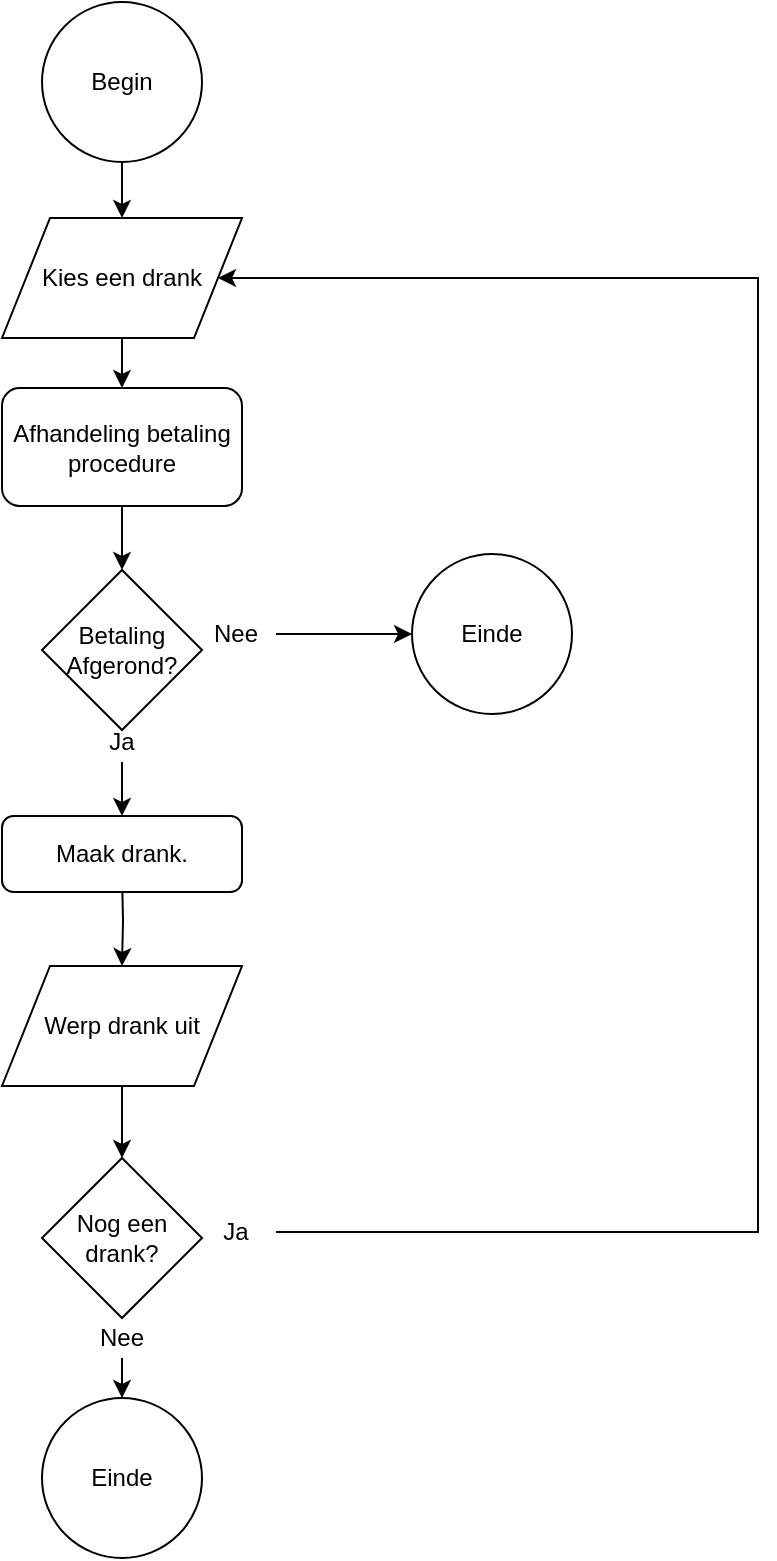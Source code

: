<mxfile version="13.3.5" type="device"><diagram id="eF2ux5kcZR5PjP_MHf9g" name="Page-1"><mxGraphModel dx="1106" dy="830" grid="0" gridSize="10" guides="1" tooltips="1" connect="1" arrows="1" fold="1" page="1" pageScale="1" pageWidth="850" pageHeight="1100" math="0" shadow="0"><root><mxCell id="0"/><mxCell id="1" parent="0"/><mxCell id="NkK0amlABlaKVawDsO7T-1" value="Begin" style="ellipse;whiteSpace=wrap;html=1;aspect=fixed;" parent="1" vertex="1"><mxGeometry x="200" y="3" width="80" height="80" as="geometry"/></mxCell><mxCell id="NkK0amlABlaKVawDsO7T-2" value="Einde" style="ellipse;whiteSpace=wrap;html=1;aspect=fixed;" parent="1" vertex="1"><mxGeometry x="200" y="701" width="80" height="80" as="geometry"/></mxCell><mxCell id="LIN486M8cKDZZkpCg_jr-12" value="" style="edgeStyle=orthogonalEdgeStyle;rounded=0;orthogonalLoop=1;jettySize=auto;html=1;" parent="1" target="LIN486M8cKDZZkpCg_jr-9" edge="1"><mxGeometry relative="1" as="geometry"><mxPoint x="240" y="439" as="sourcePoint"/></mxGeometry></mxCell><mxCell id="NkK0amlABlaKVawDsO7T-7" value="Betaling&lt;br&gt;Afgerond?" style="rhombus;whiteSpace=wrap;html=1;" parent="1" vertex="1"><mxGeometry x="200" y="287" width="80" height="80" as="geometry"/></mxCell><mxCell id="LIN486M8cKDZZkpCg_jr-6" value="" style="edgeStyle=orthogonalEdgeStyle;rounded=0;orthogonalLoop=1;jettySize=auto;html=1;" parent="1" source="NkK0amlABlaKVawDsO7T-8" target="NkK0amlABlaKVawDsO7T-16" edge="1"><mxGeometry relative="1" as="geometry"/></mxCell><mxCell id="NkK0amlABlaKVawDsO7T-8" value="Nee" style="text;html=1;strokeColor=none;fillColor=none;align=center;verticalAlign=middle;whiteSpace=wrap;rounded=0;" parent="1" vertex="1"><mxGeometry x="277" y="309" width="40" height="20" as="geometry"/></mxCell><mxCell id="LIN486M8cKDZZkpCg_jr-7" value="" style="edgeStyle=orthogonalEdgeStyle;rounded=0;orthogonalLoop=1;jettySize=auto;html=1;entryX=0.5;entryY=0;entryDx=0;entryDy=0;" parent="1" source="NkK0amlABlaKVawDsO7T-9" edge="1" target="aeUgD8Lf66U6EVPOeH0z-13"><mxGeometry relative="1" as="geometry"><mxPoint x="240" y="394" as="targetPoint"/></mxGeometry></mxCell><mxCell id="NkK0amlABlaKVawDsO7T-9" value="Ja" style="text;html=1;strokeColor=none;fillColor=none;align=center;verticalAlign=middle;whiteSpace=wrap;rounded=0;" parent="1" vertex="1"><mxGeometry x="220" y="363" width="40" height="20" as="geometry"/></mxCell><mxCell id="NkK0amlABlaKVawDsO7T-16" value="Einde" style="ellipse;whiteSpace=wrap;html=1;aspect=fixed;" parent="1" vertex="1"><mxGeometry x="385" y="279" width="80" height="80" as="geometry"/></mxCell><mxCell id="NkK0amlABlaKVawDsO7T-28" value="" style="edgeStyle=orthogonalEdgeStyle;rounded=0;orthogonalLoop=1;jettySize=auto;html=1;entryX=1;entryY=0.5;entryDx=0;entryDy=0;exitX=1;exitY=0.5;exitDx=0;exitDy=0;" parent="1" source="NkK0amlABlaKVawDsO7T-25" target="LIN486M8cKDZZkpCg_jr-8" edge="1"><mxGeometry relative="1" as="geometry"><mxPoint x="300" y="177" as="targetPoint"/><Array as="points"><mxPoint x="558" y="618"/><mxPoint x="558" y="141"/></Array><mxPoint x="384" y="608" as="sourcePoint"/></mxGeometry></mxCell><mxCell id="NkK0amlABlaKVawDsO7T-23" value="Nog een drank?" style="rhombus;whiteSpace=wrap;html=1;" parent="1" vertex="1"><mxGeometry x="200" y="581" width="80" height="80" as="geometry"/></mxCell><mxCell id="NkK0amlABlaKVawDsO7T-25" value="Ja" style="text;html=1;strokeColor=none;fillColor=none;align=center;verticalAlign=middle;whiteSpace=wrap;rounded=0;" parent="1" vertex="1"><mxGeometry x="277" y="608" width="40" height="20" as="geometry"/></mxCell><mxCell id="aeUgD8Lf66U6EVPOeH0z-4" value="" style="edgeStyle=orthogonalEdgeStyle;rounded=0;orthogonalLoop=1;jettySize=auto;html=1;" parent="1" source="NkK0amlABlaKVawDsO7T-26" target="NkK0amlABlaKVawDsO7T-2" edge="1"><mxGeometry relative="1" as="geometry"/></mxCell><mxCell id="NkK0amlABlaKVawDsO7T-26" value="Nee" style="text;html=1;strokeColor=none;fillColor=none;align=center;verticalAlign=middle;whiteSpace=wrap;rounded=0;" parent="1" vertex="1"><mxGeometry x="220" y="661" width="40" height="20" as="geometry"/></mxCell><mxCell id="LIN486M8cKDZZkpCg_jr-13" value="" style="edgeStyle=orthogonalEdgeStyle;rounded=0;orthogonalLoop=1;jettySize=auto;html=1;" parent="1" source="LIN486M8cKDZZkpCg_jr-9" target="NkK0amlABlaKVawDsO7T-23" edge="1"><mxGeometry relative="1" as="geometry"/></mxCell><mxCell id="LIN486M8cKDZZkpCg_jr-9" value="Werp drank uit" style="shape=parallelogram;perimeter=parallelogramPerimeter;whiteSpace=wrap;html=1;" parent="1" vertex="1"><mxGeometry x="180" y="485" width="120" height="60" as="geometry"/></mxCell><mxCell id="aeUgD8Lf66U6EVPOeH0z-9" value="" style="edgeStyle=orthogonalEdgeStyle;rounded=0;orthogonalLoop=1;jettySize=auto;html=1;entryX=0.5;entryY=0;entryDx=0;entryDy=0;" parent="1" source="LIN486M8cKDZZkpCg_jr-8" target="aeUgD8Lf66U6EVPOeH0z-6" edge="1"><mxGeometry relative="1" as="geometry"><mxPoint x="240" y="251" as="targetPoint"/></mxGeometry></mxCell><mxCell id="LIN486M8cKDZZkpCg_jr-8" value="&lt;span&gt;Kies een drank&lt;/span&gt;" style="shape=parallelogram;perimeter=parallelogramPerimeter;whiteSpace=wrap;html=1;" parent="1" vertex="1"><mxGeometry x="180" y="111" width="120" height="60" as="geometry"/></mxCell><mxCell id="aeUgD8Lf66U6EVPOeH0z-5" value="" style="edgeStyle=orthogonalEdgeStyle;rounded=0;orthogonalLoop=1;jettySize=auto;html=1;" parent="1" source="NkK0amlABlaKVawDsO7T-1" target="LIN486M8cKDZZkpCg_jr-8" edge="1"><mxGeometry relative="1" as="geometry"><mxPoint x="240" y="147" as="targetPoint"/><mxPoint x="240" y="95" as="sourcePoint"/></mxGeometry></mxCell><mxCell id="aeUgD8Lf66U6EVPOeH0z-12" value="" style="edgeStyle=orthogonalEdgeStyle;rounded=0;orthogonalLoop=1;jettySize=auto;html=1;entryX=0.5;entryY=0;entryDx=0;entryDy=0;" parent="1" source="aeUgD8Lf66U6EVPOeH0z-6" target="NkK0amlABlaKVawDsO7T-7" edge="1"><mxGeometry relative="1" as="geometry"><mxPoint x="163" y="320" as="targetPoint"/></mxGeometry></mxCell><mxCell id="aeUgD8Lf66U6EVPOeH0z-6" value="Afhandeling betaling procedure" style="rounded=1;whiteSpace=wrap;html=1;" parent="1" vertex="1"><mxGeometry x="180" y="196" width="120" height="59" as="geometry"/></mxCell><mxCell id="aeUgD8Lf66U6EVPOeH0z-13" value="Maak drank." style="rounded=1;whiteSpace=wrap;html=1;" parent="1" vertex="1"><mxGeometry x="180" y="410" width="120" height="38" as="geometry"/></mxCell></root></mxGraphModel></diagram></mxfile>